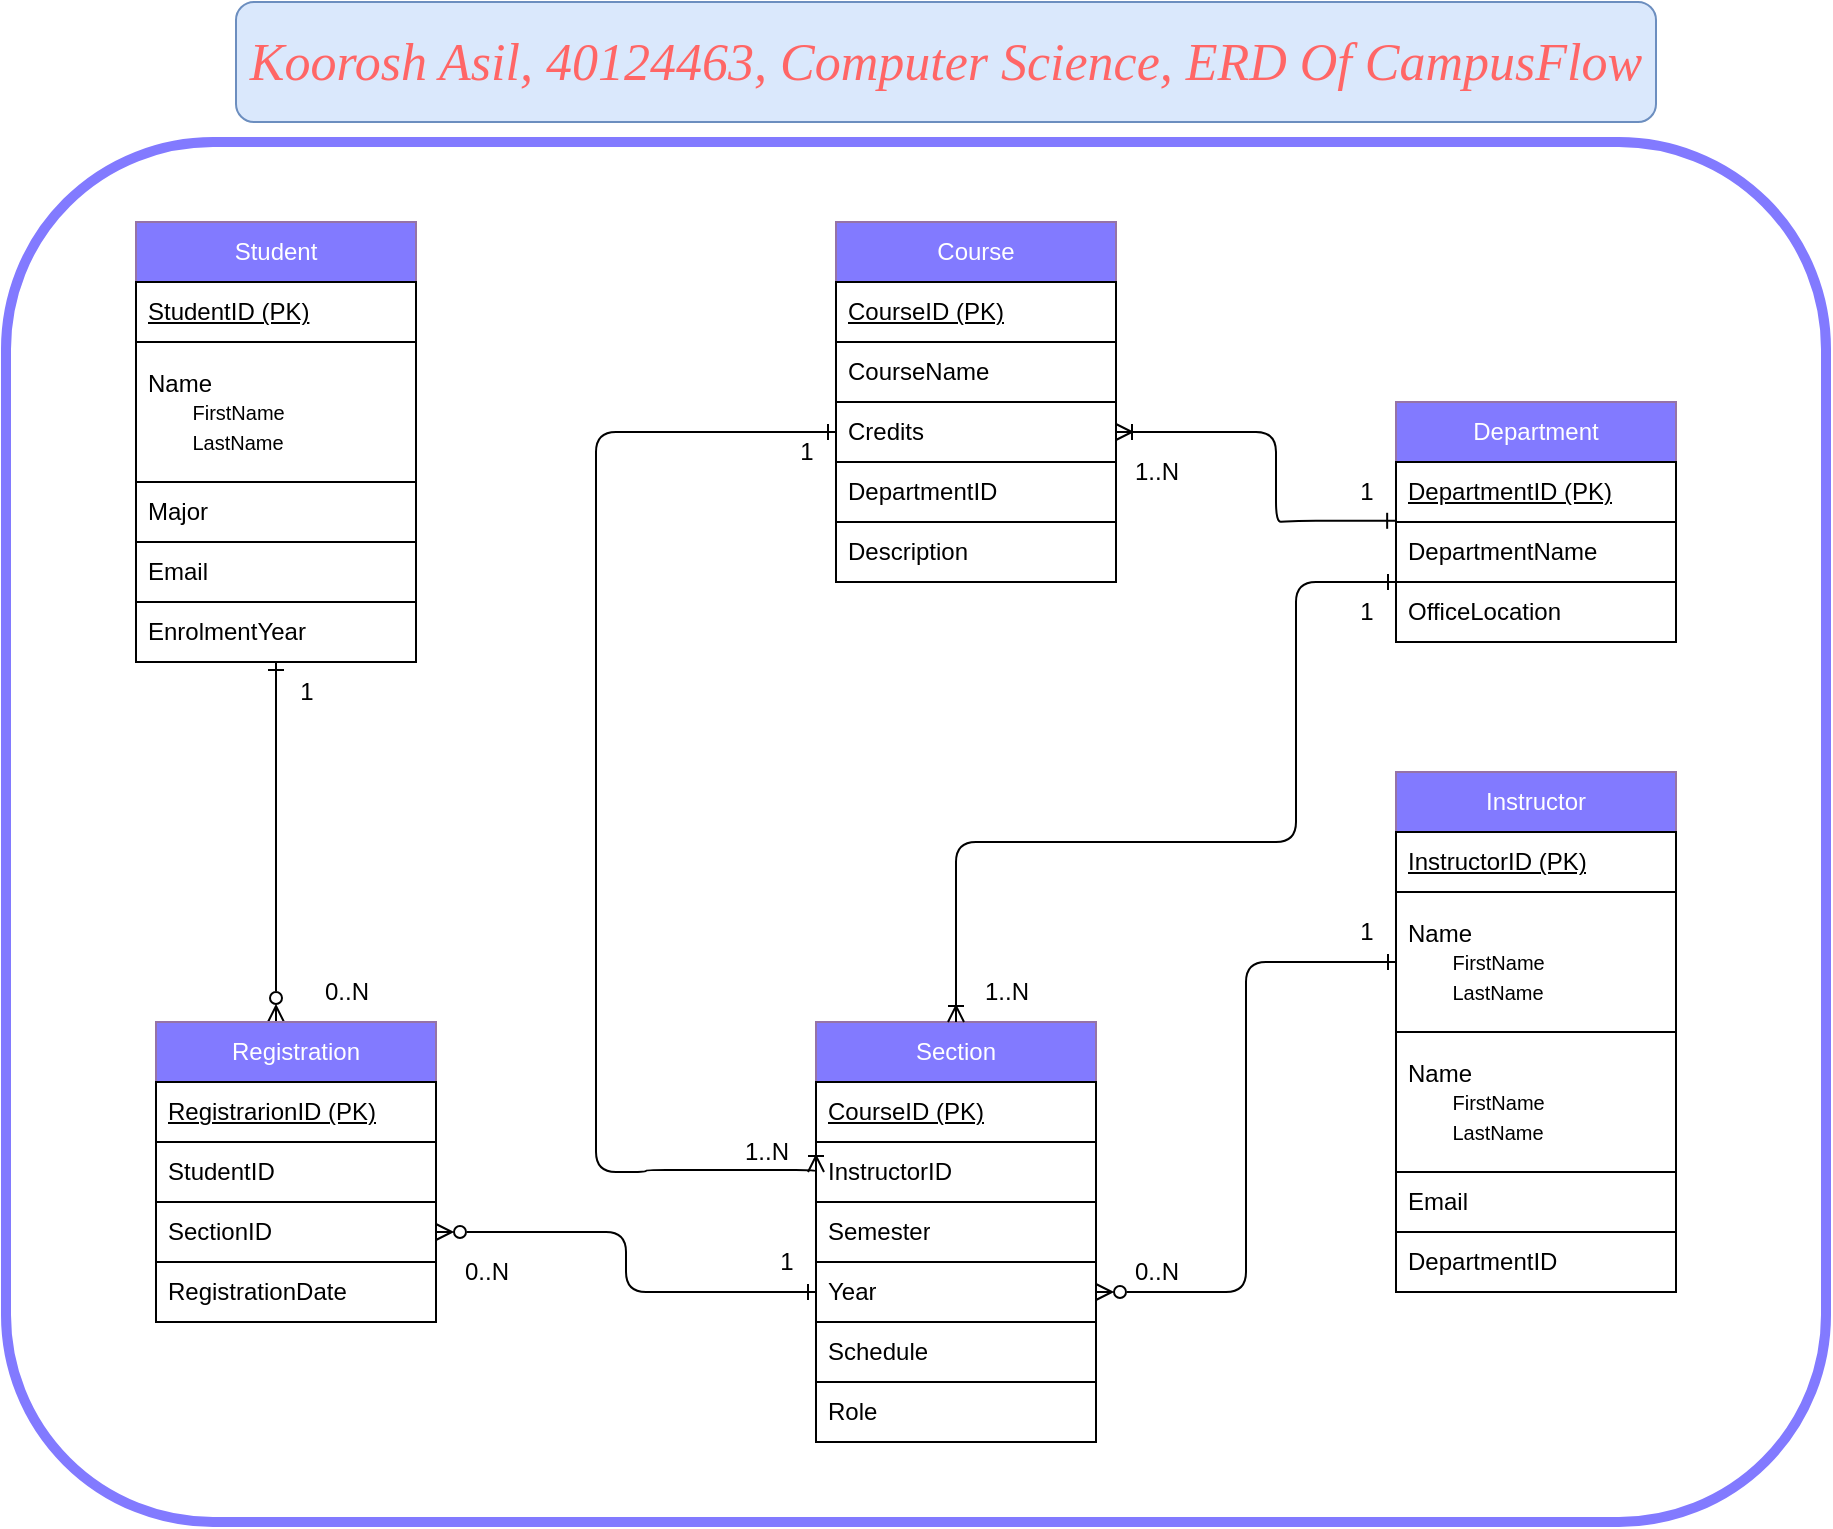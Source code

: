 <mxfile version="27.1.4">
  <diagram name="Page-1" id="JrF0CcpK-jN3tlaQ2NDd">
    <mxGraphModel dx="2084" dy="1124" grid="1" gridSize="10" guides="1" tooltips="1" connect="1" arrows="1" fold="1" page="1" pageScale="1" pageWidth="1100" pageHeight="850" math="0" shadow="0">
      <root>
        <mxCell id="0" />
        <mxCell id="1" parent="0" />
        <mxCell id="c0-cfvDPqdbbaQIBA3rR-55" style="rounded=1;orthogonalLoop=1;jettySize=auto;html=1;exitX=0.5;exitY=1;exitDx=0;exitDy=0;endArrow=ERzeroToMany;endFill=0;startArrow=ERone;startFill=0;edgeStyle=elbowEdgeStyle;curved=0;" edge="1" parent="1" source="c0-cfvDPqdbbaQIBA3rR-56" target="c0-cfvDPqdbbaQIBA3rR-85">
          <mxGeometry relative="1" as="geometry" />
        </mxCell>
        <mxCell id="c0-cfvDPqdbbaQIBA3rR-56" value="&lt;font style=&quot;color: rgb(255, 255, 255);&quot;&gt;Student&lt;/font&gt;" style="swimlane;fontStyle=0;childLayout=stackLayout;horizontal=1;startSize=30;horizontalStack=0;resizeParent=1;resizeParentMax=0;resizeLast=0;collapsible=1;marginBottom=0;whiteSpace=wrap;html=1;fillColor=#827AFF;strokeColor=#9673a6;" vertex="1" parent="1">
          <mxGeometry x="75" y="110" width="140" height="220" as="geometry" />
        </mxCell>
        <mxCell id="c0-cfvDPqdbbaQIBA3rR-57" value="&lt;u&gt;StudentID (PK)&lt;/u&gt;" style="text;strokeColor=default;fillColor=default;align=left;verticalAlign=middle;spacingLeft=4;spacingRight=4;overflow=hidden;points=[[0,0.5],[1,0.5]];portConstraint=eastwest;rotatable=0;whiteSpace=wrap;html=1;" vertex="1" parent="c0-cfvDPqdbbaQIBA3rR-56">
          <mxGeometry y="30" width="140" height="30" as="geometry" />
        </mxCell>
        <mxCell id="c0-cfvDPqdbbaQIBA3rR-58" value="Name&lt;div&gt;&lt;font style=&quot;font-size: 10px;&quot;&gt;&lt;span style=&quot;white-space: pre;&quot;&gt;&#x9;&lt;/span&gt;FirstName&lt;br&gt;&lt;/font&gt;&lt;/div&gt;&lt;div&gt;&lt;font style=&quot;font-size: 10px;&quot;&gt;&lt;span style=&quot;white-space: pre;&quot;&gt;&#x9;&lt;/span&gt;LastName&lt;/font&gt;&lt;br&gt;&lt;/div&gt;" style="text;strokeColor=default;fillColor=default;align=left;verticalAlign=middle;spacingLeft=4;spacingRight=4;overflow=hidden;points=[[0,0.5],[1,0.5]];portConstraint=eastwest;rotatable=0;whiteSpace=wrap;html=1;" vertex="1" parent="c0-cfvDPqdbbaQIBA3rR-56">
          <mxGeometry y="60" width="140" height="70" as="geometry" />
        </mxCell>
        <mxCell id="c0-cfvDPqdbbaQIBA3rR-59" value="Major" style="text;strokeColor=default;fillColor=default;align=left;verticalAlign=middle;spacingLeft=4;spacingRight=4;overflow=hidden;points=[[0,0.5],[1,0.5]];portConstraint=eastwest;rotatable=0;whiteSpace=wrap;html=1;" vertex="1" parent="c0-cfvDPqdbbaQIBA3rR-56">
          <mxGeometry y="130" width="140" height="30" as="geometry" />
        </mxCell>
        <mxCell id="c0-cfvDPqdbbaQIBA3rR-60" value="Email" style="text;strokeColor=default;fillColor=default;align=left;verticalAlign=middle;spacingLeft=4;spacingRight=4;overflow=hidden;points=[[0,0.5],[1,0.5]];portConstraint=eastwest;rotatable=0;whiteSpace=wrap;html=1;" vertex="1" parent="c0-cfvDPqdbbaQIBA3rR-56">
          <mxGeometry y="160" width="140" height="30" as="geometry" />
        </mxCell>
        <mxCell id="c0-cfvDPqdbbaQIBA3rR-61" value="EnrolmentYear" style="text;strokeColor=default;fillColor=default;align=left;verticalAlign=middle;spacingLeft=4;spacingRight=4;overflow=hidden;points=[[0,0.5],[1,0.5]];portConstraint=eastwest;rotatable=0;whiteSpace=wrap;html=1;" vertex="1" parent="c0-cfvDPqdbbaQIBA3rR-56">
          <mxGeometry y="190" width="140" height="30" as="geometry" />
        </mxCell>
        <mxCell id="c0-cfvDPqdbbaQIBA3rR-62" value="&lt;font style=&quot;color: rgb(255, 255, 255);&quot;&gt;Course&lt;/font&gt;" style="swimlane;fontStyle=0;childLayout=stackLayout;horizontal=1;startSize=30;horizontalStack=0;resizeParent=1;resizeParentMax=0;resizeLast=0;collapsible=1;marginBottom=0;whiteSpace=wrap;html=1;fillColor=#827AFF;strokeColor=#9673a6;" vertex="1" parent="1">
          <mxGeometry x="425" y="110" width="140" height="180" as="geometry" />
        </mxCell>
        <mxCell id="c0-cfvDPqdbbaQIBA3rR-63" value="&lt;u&gt;CourseID&amp;nbsp;(PK)&lt;/u&gt;" style="text;strokeColor=default;fillColor=default;align=left;verticalAlign=middle;spacingLeft=4;spacingRight=4;overflow=hidden;points=[[0,0.5],[1,0.5]];portConstraint=eastwest;rotatable=0;whiteSpace=wrap;html=1;" vertex="1" parent="c0-cfvDPqdbbaQIBA3rR-62">
          <mxGeometry y="30" width="140" height="30" as="geometry" />
        </mxCell>
        <mxCell id="c0-cfvDPqdbbaQIBA3rR-64" value="&lt;div&gt;CourseName&lt;/div&gt;" style="text;strokeColor=default;fillColor=default;align=left;verticalAlign=middle;spacingLeft=4;spacingRight=4;overflow=hidden;points=[[0,0.5],[1,0.5]];portConstraint=eastwest;rotatable=0;whiteSpace=wrap;html=1;" vertex="1" parent="c0-cfvDPqdbbaQIBA3rR-62">
          <mxGeometry y="60" width="140" height="30" as="geometry" />
        </mxCell>
        <mxCell id="c0-cfvDPqdbbaQIBA3rR-65" value="Credits" style="text;strokeColor=default;fillColor=default;align=left;verticalAlign=middle;spacingLeft=4;spacingRight=4;overflow=hidden;points=[[0,0.5],[1,0.5]];portConstraint=eastwest;rotatable=0;whiteSpace=wrap;html=1;" vertex="1" parent="c0-cfvDPqdbbaQIBA3rR-62">
          <mxGeometry y="90" width="140" height="30" as="geometry" />
        </mxCell>
        <mxCell id="c0-cfvDPqdbbaQIBA3rR-66" value="DepartmentID" style="text;strokeColor=default;fillColor=default;align=left;verticalAlign=middle;spacingLeft=4;spacingRight=4;overflow=hidden;points=[[0,0.5],[1,0.5]];portConstraint=eastwest;rotatable=0;whiteSpace=wrap;html=1;" vertex="1" parent="c0-cfvDPqdbbaQIBA3rR-62">
          <mxGeometry y="120" width="140" height="30" as="geometry" />
        </mxCell>
        <mxCell id="c0-cfvDPqdbbaQIBA3rR-67" value="Description" style="text;strokeColor=default;fillColor=default;align=left;verticalAlign=middle;spacingLeft=4;spacingRight=4;overflow=hidden;points=[[0,0.5],[1,0.5]];portConstraint=eastwest;rotatable=0;whiteSpace=wrap;html=1;" vertex="1" parent="c0-cfvDPqdbbaQIBA3rR-62">
          <mxGeometry y="150" width="140" height="30" as="geometry" />
        </mxCell>
        <mxCell id="c0-cfvDPqdbbaQIBA3rR-68" value="&lt;font style=&quot;color: rgb(255, 255, 255);&quot;&gt;Instructor&lt;/font&gt;" style="swimlane;fontStyle=0;childLayout=stackLayout;horizontal=1;startSize=30;horizontalStack=0;resizeParent=1;resizeParentMax=0;resizeLast=0;collapsible=1;marginBottom=0;whiteSpace=wrap;html=1;fillColor=#827AFF;strokeColor=#9673a6;" vertex="1" parent="1">
          <mxGeometry x="705" y="385" width="140" height="260" as="geometry" />
        </mxCell>
        <mxCell id="c0-cfvDPqdbbaQIBA3rR-69" value="&lt;u&gt;InstructorID&amp;nbsp;(PK)&lt;/u&gt;" style="text;strokeColor=default;fillColor=default;align=left;verticalAlign=middle;spacingLeft=4;spacingRight=4;overflow=hidden;points=[[0,0.5],[1,0.5]];portConstraint=eastwest;rotatable=0;whiteSpace=wrap;html=1;" vertex="1" parent="c0-cfvDPqdbbaQIBA3rR-68">
          <mxGeometry y="30" width="140" height="30" as="geometry" />
        </mxCell>
        <mxCell id="c0-cfvDPqdbbaQIBA3rR-70" value="Name&lt;div&gt;&lt;font style=&quot;font-size: 10px;&quot;&gt;&lt;span style=&quot;white-space: pre;&quot;&gt;&#x9;&lt;/span&gt;FirstName&lt;br&gt;&lt;/font&gt;&lt;/div&gt;&lt;div&gt;&lt;font style=&quot;font-size: 10px;&quot;&gt;&lt;span style=&quot;white-space: pre;&quot;&gt;&#x9;&lt;/span&gt;LastName&lt;/font&gt;&lt;br&gt;&lt;/div&gt;" style="text;strokeColor=default;fillColor=default;align=left;verticalAlign=middle;spacingLeft=4;spacingRight=4;overflow=hidden;points=[[0,0.5],[1,0.5]];portConstraint=eastwest;rotatable=0;whiteSpace=wrap;html=1;" vertex="1" parent="c0-cfvDPqdbbaQIBA3rR-68">
          <mxGeometry y="60" width="140" height="70" as="geometry" />
        </mxCell>
        <mxCell id="c0-cfvDPqdbbaQIBA3rR-71" value="Name&lt;div&gt;&lt;font style=&quot;font-size: 10px;&quot;&gt;&lt;span style=&quot;white-space: pre;&quot;&gt;&#x9;&lt;/span&gt;FirstName&lt;br&gt;&lt;/font&gt;&lt;/div&gt;&lt;div&gt;&lt;font style=&quot;font-size: 10px;&quot;&gt;&lt;span style=&quot;white-space: pre;&quot;&gt;&#x9;&lt;/span&gt;LastName&lt;/font&gt;&lt;br&gt;&lt;/div&gt;" style="text;strokeColor=default;fillColor=default;align=left;verticalAlign=middle;spacingLeft=4;spacingRight=4;overflow=hidden;points=[[0,0.5],[1,0.5]];portConstraint=eastwest;rotatable=0;whiteSpace=wrap;html=1;" vertex="1" parent="c0-cfvDPqdbbaQIBA3rR-68">
          <mxGeometry y="130" width="140" height="70" as="geometry" />
        </mxCell>
        <mxCell id="c0-cfvDPqdbbaQIBA3rR-72" value="Email" style="text;strokeColor=default;fillColor=default;align=left;verticalAlign=middle;spacingLeft=4;spacingRight=4;overflow=hidden;points=[[0,0.5],[1,0.5]];portConstraint=eastwest;rotatable=0;whiteSpace=wrap;html=1;" vertex="1" parent="c0-cfvDPqdbbaQIBA3rR-68">
          <mxGeometry y="200" width="140" height="30" as="geometry" />
        </mxCell>
        <mxCell id="c0-cfvDPqdbbaQIBA3rR-73" value="DepartmentID" style="text;strokeColor=default;fillColor=default;align=left;verticalAlign=middle;spacingLeft=4;spacingRight=4;overflow=hidden;points=[[0,0.5],[1,0.5]];portConstraint=eastwest;rotatable=0;whiteSpace=wrap;html=1;" vertex="1" parent="c0-cfvDPqdbbaQIBA3rR-68">
          <mxGeometry y="230" width="140" height="30" as="geometry" />
        </mxCell>
        <mxCell id="c0-cfvDPqdbbaQIBA3rR-74" value="&lt;font style=&quot;color: rgb(255, 255, 255);&quot;&gt;Department&lt;/font&gt;" style="swimlane;fontStyle=0;childLayout=stackLayout;horizontal=1;startSize=30;horizontalStack=0;resizeParent=1;resizeParentMax=0;resizeLast=0;collapsible=1;marginBottom=0;whiteSpace=wrap;html=1;fillColor=#827AFF;strokeColor=#9673a6;gradientColor=none;" vertex="1" parent="1">
          <mxGeometry x="705" y="200" width="140" height="120" as="geometry" />
        </mxCell>
        <mxCell id="c0-cfvDPqdbbaQIBA3rR-75" value="&lt;u&gt;DepartmentID&amp;nbsp;(PK)&lt;/u&gt;" style="text;strokeColor=default;fillColor=default;align=left;verticalAlign=middle;spacingLeft=4;spacingRight=4;overflow=hidden;points=[[0,0.5],[1,0.5]];portConstraint=eastwest;rotatable=0;whiteSpace=wrap;html=1;" vertex="1" parent="c0-cfvDPqdbbaQIBA3rR-74">
          <mxGeometry y="30" width="140" height="30" as="geometry" />
        </mxCell>
        <mxCell id="c0-cfvDPqdbbaQIBA3rR-76" value="DepartmentName" style="text;strokeColor=default;fillColor=default;align=left;verticalAlign=middle;spacingLeft=4;spacingRight=4;overflow=hidden;points=[[0,0.5],[1,0.5]];portConstraint=eastwest;rotatable=0;whiteSpace=wrap;html=1;" vertex="1" parent="c0-cfvDPqdbbaQIBA3rR-74">
          <mxGeometry y="60" width="140" height="30" as="geometry" />
        </mxCell>
        <mxCell id="c0-cfvDPqdbbaQIBA3rR-77" value="OfficeLocation" style="text;strokeColor=default;fillColor=default;align=left;verticalAlign=middle;spacingLeft=4;spacingRight=4;overflow=hidden;points=[[0,0.5],[1,0.5]];portConstraint=eastwest;rotatable=0;whiteSpace=wrap;html=1;" vertex="1" parent="c0-cfvDPqdbbaQIBA3rR-74">
          <mxGeometry y="90" width="140" height="30" as="geometry" />
        </mxCell>
        <mxCell id="c0-cfvDPqdbbaQIBA3rR-78" value="&lt;font style=&quot;color: rgb(255, 255, 255);&quot;&gt;Section&lt;/font&gt;" style="swimlane;fontStyle=0;childLayout=stackLayout;horizontal=1;startSize=30;horizontalStack=0;resizeParent=1;resizeParentMax=0;resizeLast=0;collapsible=1;marginBottom=0;whiteSpace=wrap;html=1;fillColor=#827AFF;strokeColor=#9673a6;" vertex="1" parent="1">
          <mxGeometry x="415" y="510" width="140" height="210" as="geometry" />
        </mxCell>
        <mxCell id="c0-cfvDPqdbbaQIBA3rR-79" value="&lt;u&gt;CourseID&amp;nbsp;(PK)&lt;/u&gt;" style="text;strokeColor=default;fillColor=default;align=left;verticalAlign=middle;spacingLeft=4;spacingRight=4;overflow=hidden;points=[[0,0.5],[1,0.5]];portConstraint=eastwest;rotatable=0;whiteSpace=wrap;html=1;" vertex="1" parent="c0-cfvDPqdbbaQIBA3rR-78">
          <mxGeometry y="30" width="140" height="30" as="geometry" />
        </mxCell>
        <mxCell id="c0-cfvDPqdbbaQIBA3rR-82" value="InstructorID" style="text;strokeColor=default;fillColor=default;align=left;verticalAlign=middle;spacingLeft=4;spacingRight=4;overflow=hidden;points=[[0,0.5],[1,0.5]];portConstraint=eastwest;rotatable=0;whiteSpace=wrap;html=1;" vertex="1" parent="c0-cfvDPqdbbaQIBA3rR-78">
          <mxGeometry y="60" width="140" height="30" as="geometry" />
        </mxCell>
        <mxCell id="c0-cfvDPqdbbaQIBA3rR-80" value="&lt;div&gt;Semester&lt;/div&gt;" style="text;strokeColor=default;fillColor=default;align=left;verticalAlign=middle;spacingLeft=4;spacingRight=4;overflow=hidden;points=[[0,0.5],[1,0.5]];portConstraint=eastwest;rotatable=0;whiteSpace=wrap;html=1;" vertex="1" parent="c0-cfvDPqdbbaQIBA3rR-78">
          <mxGeometry y="90" width="140" height="30" as="geometry" />
        </mxCell>
        <mxCell id="c0-cfvDPqdbbaQIBA3rR-81" value="Year" style="text;strokeColor=default;fillColor=default;align=left;verticalAlign=middle;spacingLeft=4;spacingRight=4;overflow=hidden;points=[[0,0.5],[1,0.5]];portConstraint=eastwest;rotatable=0;whiteSpace=wrap;html=1;" vertex="1" parent="c0-cfvDPqdbbaQIBA3rR-78">
          <mxGeometry y="120" width="140" height="30" as="geometry" />
        </mxCell>
        <mxCell id="c0-cfvDPqdbbaQIBA3rR-83" value="Schedule" style="text;strokeColor=default;fillColor=default;align=left;verticalAlign=middle;spacingLeft=4;spacingRight=4;overflow=hidden;points=[[0,0.5],[1,0.5]];portConstraint=eastwest;rotatable=0;whiteSpace=wrap;html=1;" vertex="1" parent="c0-cfvDPqdbbaQIBA3rR-78">
          <mxGeometry y="150" width="140" height="30" as="geometry" />
        </mxCell>
        <mxCell id="c0-cfvDPqdbbaQIBA3rR-84" value="Role" style="text;strokeColor=default;fillColor=default;align=left;verticalAlign=middle;spacingLeft=4;spacingRight=4;overflow=hidden;points=[[0,0.5],[1,0.5]];portConstraint=eastwest;rotatable=0;whiteSpace=wrap;html=1;" vertex="1" parent="c0-cfvDPqdbbaQIBA3rR-78">
          <mxGeometry y="180" width="140" height="30" as="geometry" />
        </mxCell>
        <mxCell id="c0-cfvDPqdbbaQIBA3rR-85" value="&lt;font style=&quot;color: rgb(255, 255, 255);&quot;&gt;Registration&lt;/font&gt;" style="swimlane;fontStyle=0;childLayout=stackLayout;horizontal=1;startSize=30;horizontalStack=0;resizeParent=1;resizeParentMax=0;resizeLast=0;collapsible=1;marginBottom=0;whiteSpace=wrap;html=1;fillColor=#827AFF;strokeColor=#9673a6;" vertex="1" parent="1">
          <mxGeometry x="85" y="510" width="140" height="150" as="geometry" />
        </mxCell>
        <mxCell id="c0-cfvDPqdbbaQIBA3rR-86" value="&lt;u&gt;RegistrarionID (PK)&lt;/u&gt;" style="text;strokeColor=default;fillColor=default;align=left;verticalAlign=middle;spacingLeft=4;spacingRight=4;overflow=hidden;points=[[0,0.5],[1,0.5]];portConstraint=eastwest;rotatable=0;whiteSpace=wrap;html=1;" vertex="1" parent="c0-cfvDPqdbbaQIBA3rR-85">
          <mxGeometry y="30" width="140" height="30" as="geometry" />
        </mxCell>
        <mxCell id="c0-cfvDPqdbbaQIBA3rR-87" value="&lt;div&gt;StudentID&lt;/div&gt;" style="text;strokeColor=default;fillColor=default;align=left;verticalAlign=middle;spacingLeft=4;spacingRight=4;overflow=hidden;points=[[0,0.5],[1,0.5]];portConstraint=eastwest;rotatable=0;whiteSpace=wrap;html=1;" vertex="1" parent="c0-cfvDPqdbbaQIBA3rR-85">
          <mxGeometry y="60" width="140" height="30" as="geometry" />
        </mxCell>
        <mxCell id="c0-cfvDPqdbbaQIBA3rR-88" value="SectionID" style="text;strokeColor=default;fillColor=default;align=left;verticalAlign=middle;spacingLeft=4;spacingRight=4;overflow=hidden;points=[[0,0.5],[1,0.5]];portConstraint=eastwest;rotatable=0;whiteSpace=wrap;html=1;" vertex="1" parent="c0-cfvDPqdbbaQIBA3rR-85">
          <mxGeometry y="90" width="140" height="30" as="geometry" />
        </mxCell>
        <mxCell id="c0-cfvDPqdbbaQIBA3rR-89" value="RegistrationDate" style="text;strokeColor=default;fillColor=default;align=left;verticalAlign=middle;spacingLeft=4;spacingRight=4;overflow=hidden;points=[[0,0.5],[1,0.5]];portConstraint=eastwest;rotatable=0;whiteSpace=wrap;html=1;" vertex="1" parent="c0-cfvDPqdbbaQIBA3rR-85">
          <mxGeometry y="120" width="140" height="30" as="geometry" />
        </mxCell>
        <mxCell id="c0-cfvDPqdbbaQIBA3rR-90" value="1" style="text;html=1;align=center;verticalAlign=middle;resizable=0;points=[];autosize=1;strokeColor=none;fillColor=none;" vertex="1" parent="1">
          <mxGeometry x="145" y="330" width="30" height="30" as="geometry" />
        </mxCell>
        <mxCell id="c0-cfvDPqdbbaQIBA3rR-91" value="0..N" style="text;html=1;align=center;verticalAlign=middle;resizable=0;points=[];autosize=1;strokeColor=none;fillColor=none;" vertex="1" parent="1">
          <mxGeometry x="155" y="480" width="50" height="30" as="geometry" />
        </mxCell>
        <mxCell id="c0-cfvDPqdbbaQIBA3rR-92" style="rounded=1;orthogonalLoop=1;jettySize=auto;html=1;exitX=0;exitY=0.5;exitDx=0;exitDy=0;elbow=vertical;endArrow=ERzeroToMany;endFill=0;startArrow=ERone;startFill=0;entryX=1;entryY=0.5;entryDx=0;entryDy=0;edgeStyle=orthogonalEdgeStyle;curved=0;" edge="1" parent="1" source="c0-cfvDPqdbbaQIBA3rR-81" target="c0-cfvDPqdbbaQIBA3rR-88">
          <mxGeometry relative="1" as="geometry">
            <mxPoint x="175" y="720" as="sourcePoint" />
            <mxPoint x="365" y="720" as="targetPoint" />
          </mxGeometry>
        </mxCell>
        <mxCell id="c0-cfvDPqdbbaQIBA3rR-93" style="rounded=1;orthogonalLoop=1;jettySize=auto;html=1;elbow=vertical;endArrow=ERoneToMany;endFill=0;startArrow=ERone;startFill=0;edgeStyle=orthogonalEdgeStyle;exitX=0;exitY=0.5;exitDx=0;exitDy=0;entryX=0;entryY=0.5;entryDx=0;entryDy=0;jumpStyle=none;curved=0;" edge="1" parent="1" source="c0-cfvDPqdbbaQIBA3rR-65" target="c0-cfvDPqdbbaQIBA3rR-82">
          <mxGeometry relative="1" as="geometry">
            <mxPoint x="325" y="210" as="sourcePoint" />
            <mxPoint x="315" y="580" as="targetPoint" />
            <Array as="points">
              <mxPoint x="305" y="215" />
              <mxPoint x="305" y="585" />
              <mxPoint x="330" y="585" />
              <mxPoint x="415" y="584" />
            </Array>
          </mxGeometry>
        </mxCell>
        <mxCell id="c0-cfvDPqdbbaQIBA3rR-94" style="rounded=1;orthogonalLoop=1;jettySize=auto;html=1;exitX=0;exitY=0.5;exitDx=0;exitDy=0;endArrow=ERzeroToMany;endFill=0;startArrow=ERone;startFill=0;edgeStyle=elbowEdgeStyle;curved=0;entryX=1;entryY=0.5;entryDx=0;entryDy=0;" edge="1" parent="1" source="c0-cfvDPqdbbaQIBA3rR-70" target="c0-cfvDPqdbbaQIBA3rR-81">
          <mxGeometry relative="1" as="geometry">
            <mxPoint x="615" y="500" as="sourcePoint" />
            <mxPoint x="615" y="680" as="targetPoint" />
          </mxGeometry>
        </mxCell>
        <mxCell id="c0-cfvDPqdbbaQIBA3rR-95" style="rounded=1;orthogonalLoop=1;jettySize=auto;html=1;elbow=vertical;endArrow=ERoneToMany;endFill=0;startArrow=ERone;startFill=0;edgeStyle=orthogonalEdgeStyle;entryX=0.5;entryY=0;entryDx=0;entryDy=0;jumpStyle=none;curved=0;exitX=0;exitY=0.75;exitDx=0;exitDy=0;" edge="1" parent="1" source="c0-cfvDPqdbbaQIBA3rR-74" target="c0-cfvDPqdbbaQIBA3rR-78">
          <mxGeometry relative="1" as="geometry">
            <mxPoint x="705" y="280" as="sourcePoint" />
            <mxPoint x="645" y="790" as="targetPoint" />
            <Array as="points">
              <mxPoint x="655" y="290" />
              <mxPoint x="655" y="420" />
              <mxPoint x="485" y="420" />
            </Array>
          </mxGeometry>
        </mxCell>
        <mxCell id="c0-cfvDPqdbbaQIBA3rR-96" style="rounded=1;orthogonalLoop=1;jettySize=auto;html=1;elbow=vertical;endArrow=ERoneToMany;endFill=0;startArrow=ERone;startFill=0;edgeStyle=orthogonalEdgeStyle;jumpStyle=none;curved=0;exitX=-0.003;exitY=-0.02;exitDx=0;exitDy=0;exitPerimeter=0;entryX=1;entryY=0.5;entryDx=0;entryDy=0;" edge="1" parent="1" source="c0-cfvDPqdbbaQIBA3rR-76" target="c0-cfvDPqdbbaQIBA3rR-65">
          <mxGeometry relative="1" as="geometry">
            <mxPoint x="655" y="265.01" as="sourcePoint" />
            <mxPoint x="565" y="200" as="targetPoint" />
            <Array as="points">
              <mxPoint x="655" y="259" />
              <mxPoint x="645" y="260" />
              <mxPoint x="645" y="215" />
            </Array>
          </mxGeometry>
        </mxCell>
        <mxCell id="c0-cfvDPqdbbaQIBA3rR-97" value="&lt;h3&gt;&lt;font style=&quot;font-weight: normal; font-size: 26px;&quot; face=&quot;Times New Roman&quot;&gt;&lt;i style=&quot;&quot;&gt;Koorosh Asil, 40124463, Computer Science, ERD Of CampusFlow&lt;/i&gt;&lt;/font&gt;&lt;/h3&gt;" style="rounded=1;whiteSpace=wrap;html=1;align=center;fillColor=#dae8fc;strokeColor=#6c8ebf;textShadow=0;labelBorderColor=none;fontColor=#FF6666;" vertex="1" parent="1">
          <mxGeometry x="125" width="710" height="60" as="geometry" />
        </mxCell>
        <mxCell id="c0-cfvDPqdbbaQIBA3rR-98" value="1" style="text;html=1;align=center;verticalAlign=middle;resizable=0;points=[];autosize=1;strokeColor=none;fillColor=none;" vertex="1" parent="1">
          <mxGeometry x="385" y="615" width="30" height="30" as="geometry" />
        </mxCell>
        <mxCell id="c0-cfvDPqdbbaQIBA3rR-99" value="0..N" style="text;html=1;align=center;verticalAlign=middle;resizable=0;points=[];autosize=1;strokeColor=none;fillColor=none;" vertex="1" parent="1">
          <mxGeometry x="225" y="620" width="50" height="30" as="geometry" />
        </mxCell>
        <mxCell id="c0-cfvDPqdbbaQIBA3rR-100" value="1..N" style="text;html=1;align=center;verticalAlign=middle;resizable=0;points=[];autosize=1;strokeColor=none;fillColor=none;" vertex="1" parent="1">
          <mxGeometry x="365" y="560" width="50" height="30" as="geometry" />
        </mxCell>
        <mxCell id="c0-cfvDPqdbbaQIBA3rR-101" value="1" style="text;html=1;align=center;verticalAlign=middle;resizable=0;points=[];autosize=1;strokeColor=none;fillColor=none;" vertex="1" parent="1">
          <mxGeometry x="395" y="210" width="30" height="30" as="geometry" />
        </mxCell>
        <mxCell id="c0-cfvDPqdbbaQIBA3rR-102" value="1..N" style="text;html=1;align=center;verticalAlign=middle;resizable=0;points=[];autosize=1;strokeColor=none;fillColor=none;" vertex="1" parent="1">
          <mxGeometry x="485" y="480" width="50" height="30" as="geometry" />
        </mxCell>
        <mxCell id="c0-cfvDPqdbbaQIBA3rR-103" value="1..N" style="text;html=1;align=center;verticalAlign=middle;resizable=0;points=[];autosize=1;strokeColor=none;fillColor=none;" vertex="1" parent="1">
          <mxGeometry x="560" y="220" width="50" height="30" as="geometry" />
        </mxCell>
        <mxCell id="c0-cfvDPqdbbaQIBA3rR-104" value="1" style="text;html=1;align=center;verticalAlign=middle;resizable=0;points=[];autosize=1;strokeColor=none;fillColor=none;" vertex="1" parent="1">
          <mxGeometry x="675" y="230" width="30" height="30" as="geometry" />
        </mxCell>
        <mxCell id="c0-cfvDPqdbbaQIBA3rR-105" value="1" style="text;html=1;align=center;verticalAlign=middle;resizable=0;points=[];autosize=1;strokeColor=none;fillColor=none;" vertex="1" parent="1">
          <mxGeometry x="675" y="290" width="30" height="30" as="geometry" />
        </mxCell>
        <mxCell id="c0-cfvDPqdbbaQIBA3rR-106" value="1" style="text;html=1;align=center;verticalAlign=middle;resizable=0;points=[];autosize=1;strokeColor=none;fillColor=none;" vertex="1" parent="1">
          <mxGeometry x="675" y="450" width="30" height="30" as="geometry" />
        </mxCell>
        <mxCell id="c0-cfvDPqdbbaQIBA3rR-107" value="0..N" style="text;html=1;align=center;verticalAlign=middle;resizable=0;points=[];autosize=1;strokeColor=none;fillColor=none;" vertex="1" parent="1">
          <mxGeometry x="560" y="620" width="50" height="30" as="geometry" />
        </mxCell>
        <mxCell id="c0-cfvDPqdbbaQIBA3rR-109" value="" style="rounded=1;whiteSpace=wrap;html=1;fillColor=none;strokeColor=#827AFF;strokeWidth=5;" vertex="1" parent="1">
          <mxGeometry x="10" y="70" width="910" height="690" as="geometry" />
        </mxCell>
      </root>
    </mxGraphModel>
  </diagram>
</mxfile>
